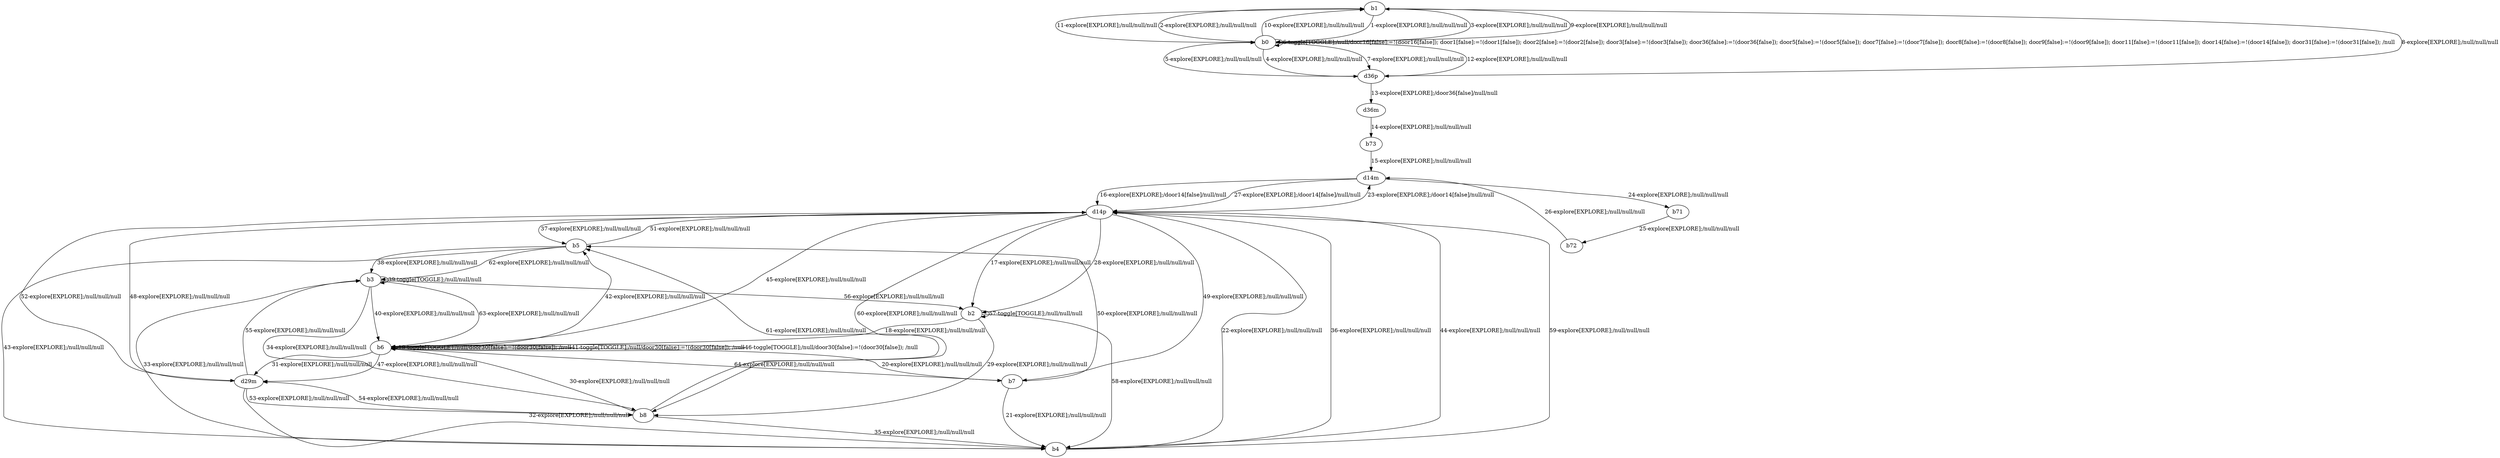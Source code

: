 # Total number of goals covered by this test: 1
# b5 --> b3

digraph g {
"b1" -> "b0" [label = "1-explore[EXPLORE];/null/null/null"];
"b0" -> "b1" [label = "2-explore[EXPLORE];/null/null/null"];
"b1" -> "b0" [label = "3-explore[EXPLORE];/null/null/null"];
"b0" -> "d36p" [label = "4-explore[EXPLORE];/null/null/null"];
"d36p" -> "b0" [label = "5-explore[EXPLORE];/null/null/null"];
"b0" -> "b0" [label = "6-toggle[TOGGLE];/null/door16[false]:=!(door16[false]); door1[false]:=!(door1[false]); door2[false]:=!(door2[false]); door3[false]:=!(door3[false]); door36[false]:=!(door36[false]); door5[false]:=!(door5[false]); door7[false]:=!(door7[false]); door8[false]:=!(door8[false]); door9[false]:=!(door9[false]); door11[false]:=!(door11[false]); door14[false]:=!(door14[false]); door31[false]:=!(door31[false]); /null"];
"b0" -> "d36p" [label = "7-explore[EXPLORE];/null/null/null"];
"d36p" -> "b1" [label = "8-explore[EXPLORE];/null/null/null"];
"b1" -> "b0" [label = "9-explore[EXPLORE];/null/null/null"];
"b0" -> "b1" [label = "10-explore[EXPLORE];/null/null/null"];
"b1" -> "b0" [label = "11-explore[EXPLORE];/null/null/null"];
"b0" -> "d36p" [label = "12-explore[EXPLORE];/null/null/null"];
"d36p" -> "d36m" [label = "13-explore[EXPLORE];/door36[false]/null/null"];
"d36m" -> "b73" [label = "14-explore[EXPLORE];/null/null/null"];
"b73" -> "d14m" [label = "15-explore[EXPLORE];/null/null/null"];
"d14m" -> "d14p" [label = "16-explore[EXPLORE];/door14[false]/null/null"];
"d14p" -> "b2" [label = "17-explore[EXPLORE];/null/null/null"];
"b2" -> "b6" [label = "18-explore[EXPLORE];/null/null/null"];
"b6" -> "b6" [label = "19-toggle[TOGGLE];/null/door30[false]:=!(door30[false]); /null"];
"b6" -> "b7" [label = "20-explore[EXPLORE];/null/null/null"];
"b7" -> "b4" [label = "21-explore[EXPLORE];/null/null/null"];
"b4" -> "d14p" [label = "22-explore[EXPLORE];/null/null/null"];
"d14p" -> "d14m" [label = "23-explore[EXPLORE];/door14[false]/null/null"];
"d14m" -> "b71" [label = "24-explore[EXPLORE];/null/null/null"];
"b71" -> "b72" [label = "25-explore[EXPLORE];/null/null/null"];
"b72" -> "d14m" [label = "26-explore[EXPLORE];/null/null/null"];
"d14m" -> "d14p" [label = "27-explore[EXPLORE];/door14[false]/null/null"];
"d14p" -> "b2" [label = "28-explore[EXPLORE];/null/null/null"];
"b2" -> "b8" [label = "29-explore[EXPLORE];/null/null/null"];
"b8" -> "b6" [label = "30-explore[EXPLORE];/null/null/null"];
"b6" -> "d29m" [label = "31-explore[EXPLORE];/null/null/null"];
"d29m" -> "b4" [label = "32-explore[EXPLORE];/null/null/null"];
"b4" -> "b3" [label = "33-explore[EXPLORE];/null/null/null"];
"b3" -> "b8" [label = "34-explore[EXPLORE];/null/null/null"];
"b8" -> "b4" [label = "35-explore[EXPLORE];/null/null/null"];
"b4" -> "d14p" [label = "36-explore[EXPLORE];/null/null/null"];
"d14p" -> "b5" [label = "37-explore[EXPLORE];/null/null/null"];
"b5" -> "b3" [label = "38-explore[EXPLORE];/null/null/null"];
"b3" -> "b3" [label = "39-toggle[TOGGLE];/null/null/null"];
"b3" -> "b6" [label = "40-explore[EXPLORE];/null/null/null"];
"b6" -> "b6" [label = "41-toggle[TOGGLE];/null/door30[false]:=!(door30[false]); /null"];
"b6" -> "b5" [label = "42-explore[EXPLORE];/null/null/null"];
"b5" -> "b4" [label = "43-explore[EXPLORE];/null/null/null"];
"b4" -> "d14p" [label = "44-explore[EXPLORE];/null/null/null"];
"d14p" -> "b6" [label = "45-explore[EXPLORE];/null/null/null"];
"b6" -> "b6" [label = "46-toggle[TOGGLE];/null/door30[false]:=!(door30[false]); /null"];
"b6" -> "d29m" [label = "47-explore[EXPLORE];/null/null/null"];
"d29m" -> "d14p" [label = "48-explore[EXPLORE];/null/null/null"];
"d14p" -> "b7" [label = "49-explore[EXPLORE];/null/null/null"];
"b7" -> "b5" [label = "50-explore[EXPLORE];/null/null/null"];
"b5" -> "d14p" [label = "51-explore[EXPLORE];/null/null/null"];
"d14p" -> "d29m" [label = "52-explore[EXPLORE];/null/null/null"];
"d29m" -> "b8" [label = "53-explore[EXPLORE];/null/null/null"];
"b8" -> "d29m" [label = "54-explore[EXPLORE];/null/null/null"];
"d29m" -> "b3" [label = "55-explore[EXPLORE];/null/null/null"];
"b3" -> "b2" [label = "56-explore[EXPLORE];/null/null/null"];
"b2" -> "b2" [label = "57-toggle[TOGGLE];/null/null/null"];
"b2" -> "b4" [label = "58-explore[EXPLORE];/null/null/null"];
"b4" -> "d14p" [label = "59-explore[EXPLORE];/null/null/null"];
"d14p" -> "b8" [label = "60-explore[EXPLORE];/null/null/null"];
"b8" -> "b5" [label = "61-explore[EXPLORE];/null/null/null"];
"b5" -> "b3" [label = "62-explore[EXPLORE];/null/null/null"];
"b3" -> "b6" [label = "63-explore[EXPLORE];/null/null/null"];
"b6" -> "b7" [label = "64-explore[EXPLORE];/null/null/null"];
}